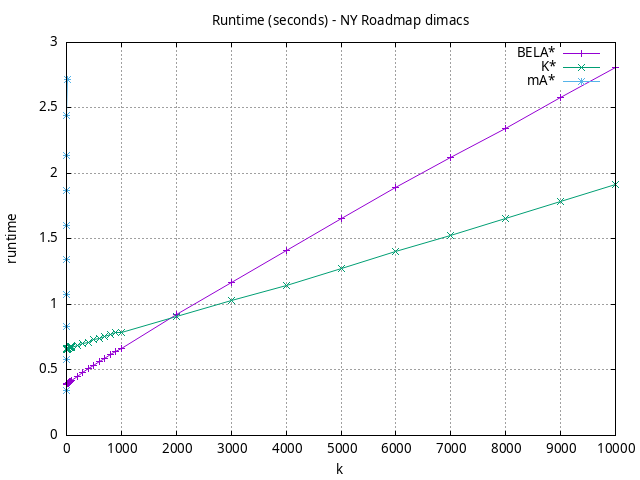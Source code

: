 #!/usr/bin/gnuplot
# -*- coding: utf-8 -*-
#
# results/roadmap/dimacs/NY/USA-road-d.NY.heuristic.runtime.gnuplot
#
# Started on 01/09/2024 14:39:57
# Author: Carlos Linares López
set grid
set xlabel "k"
set ylabel "runtime"

set title "Runtime (seconds) - NY Roadmap dimacs"

set terminal png enhanced font "Ariel,10"
set output 'USA-road-d.NY.heuristic.runtime.png'

plot "-" title "BELA*"      with linesp, "-" title "K*"      with linesp, "-" title "mA*"      with linesp

	1 0.38620563999999996
	2 0.3916335
	3 0.39152396
	4 0.39153541
	5 0.3925430200000001
	6 0.3938363300000001
	7 0.39310772000000005
	8 0.39239244
	9 0.39433687
	10 0.39368319
	20 0.39731795000000003
	30 0.40009047000000003
	40 0.40357319999999997
	50 0.4072956599999999
	60 0.41331228
	70 0.41454518000000007
	80 0.41375437000000004
	90 0.41873420999999994
	100 0.42099013999999996
	200 0.45024076
	300 0.48040144999999995
	400 0.50884109
	500 0.53520929
	600 0.56403659
	700 0.59012352
	800 0.6178618400000001
	900 0.64350213
	1000 0.6661779399999999
	2000 0.9215405500000001
	3000 1.16893182
	4000 1.4129946000000002
	5000 1.6535723300000003
	6000 1.8938542600000003
	7000 2.12128104
	8000 2.3461696099999996
	9000 2.5768674300000005
	10000 2.80976275
end
	1 0.6530995900000001
	2 0.65438085
	3 0.65756106
	4 0.6577947199999999
	5 0.6599884699999999
	6 0.6611799700000001
	7 0.6621344299999999
	8 0.6622485800000001
	9 0.6633338500000001
	10 0.6597092600000001
	20 0.66309424
	30 0.6661404900000001
	40 0.6668561
	50 0.6700683800000001
	60 0.6723782
	70 0.6731094199999998
	80 0.6756019500000001
	90 0.67822722
	100 0.6747205700000002
	200 0.6856843400000001
	300 0.69988654
	400 0.7109772200000001
	500 0.7294155600000002
	600 0.74383322
	700 0.7563604799999998
	800 0.7714630200000001
	900 0.7839183700000001
	1000 0.78988134
	2000 0.90839714
	3000 1.0288783799999999
	4000 1.1487142499999998
	5000 1.2772615
	6000 1.4026953100000004
	7000 1.52742208
	8000 1.6531736299999997
	9000 1.7846394899999998
	10000 1.9156270199999996
end
	1 0.34241666000000004
	2 0.5799951
	3 0.8306956000000001
	4 1.07311689
	5 1.3413104999999999
	6 1.6009908000000002
	7 1.8707664499999999
	8 2.13565618
	9 2.44227559
	10 2.7191089
end
